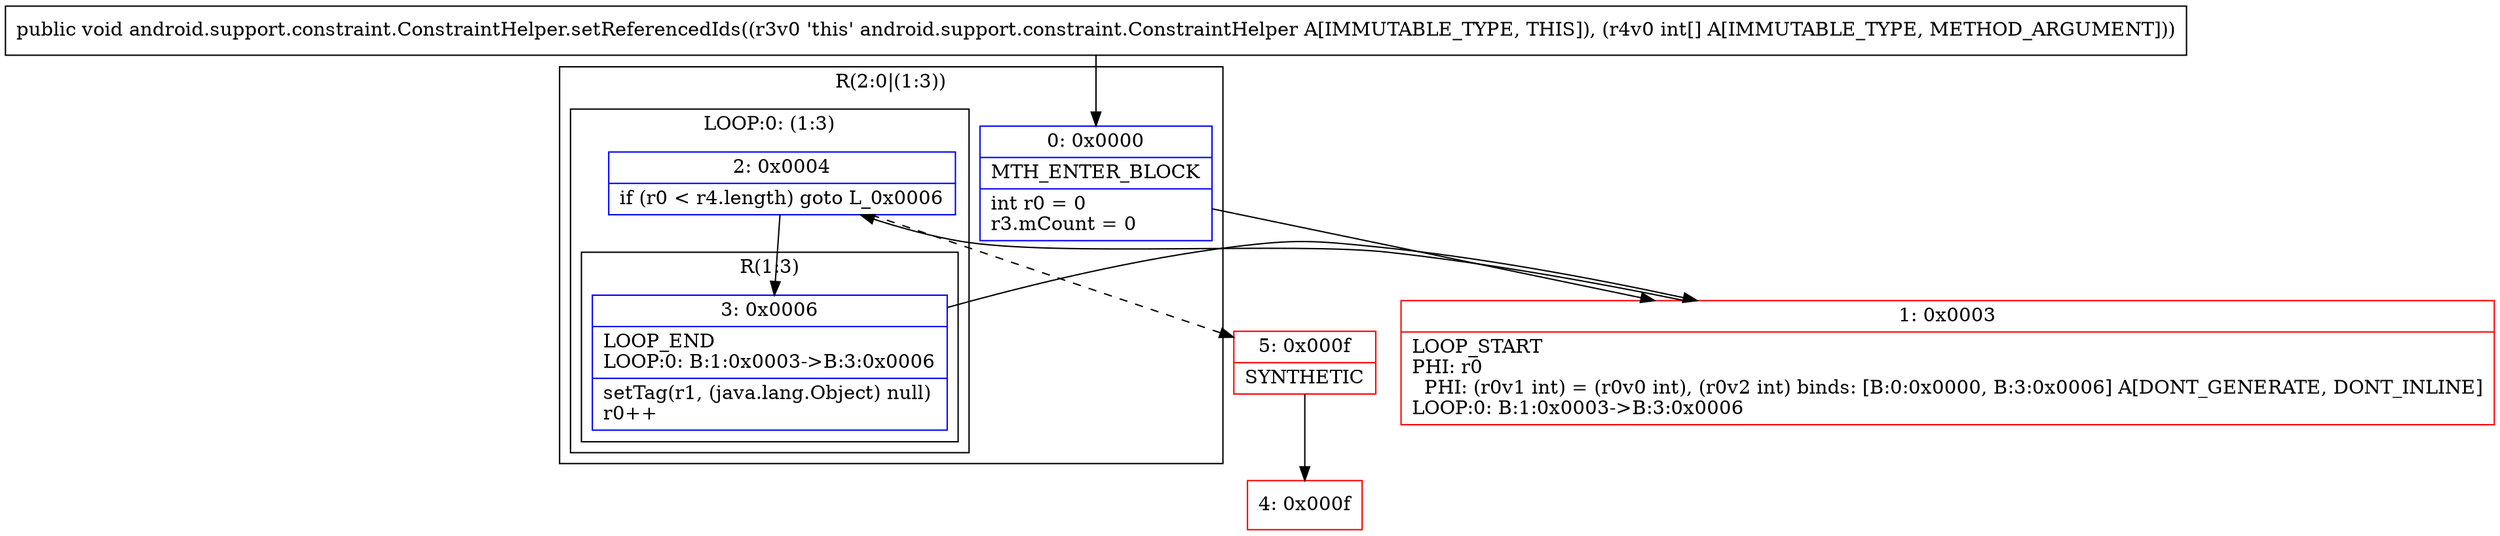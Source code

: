 digraph "CFG forandroid.support.constraint.ConstraintHelper.setReferencedIds([I)V" {
subgraph cluster_Region_565815224 {
label = "R(2:0|(1:3))";
node [shape=record,color=blue];
Node_0 [shape=record,label="{0\:\ 0x0000|MTH_ENTER_BLOCK\l|int r0 = 0\lr3.mCount = 0\l}"];
subgraph cluster_LoopRegion_781780276 {
label = "LOOP:0: (1:3)";
node [shape=record,color=blue];
Node_2 [shape=record,label="{2\:\ 0x0004|if (r0 \< r4.length) goto L_0x0006\l}"];
subgraph cluster_Region_688260638 {
label = "R(1:3)";
node [shape=record,color=blue];
Node_3 [shape=record,label="{3\:\ 0x0006|LOOP_END\lLOOP:0: B:1:0x0003\-\>B:3:0x0006\l|setTag(r1, (java.lang.Object) null)\lr0++\l}"];
}
}
}
Node_1 [shape=record,color=red,label="{1\:\ 0x0003|LOOP_START\lPHI: r0 \l  PHI: (r0v1 int) = (r0v0 int), (r0v2 int) binds: [B:0:0x0000, B:3:0x0006] A[DONT_GENERATE, DONT_INLINE]\lLOOP:0: B:1:0x0003\-\>B:3:0x0006\l}"];
Node_4 [shape=record,color=red,label="{4\:\ 0x000f}"];
Node_5 [shape=record,color=red,label="{5\:\ 0x000f|SYNTHETIC\l}"];
MethodNode[shape=record,label="{public void android.support.constraint.ConstraintHelper.setReferencedIds((r3v0 'this' android.support.constraint.ConstraintHelper A[IMMUTABLE_TYPE, THIS]), (r4v0 int[] A[IMMUTABLE_TYPE, METHOD_ARGUMENT])) }"];
MethodNode -> Node_0;
Node_0 -> Node_1;
Node_2 -> Node_3;
Node_2 -> Node_5[style=dashed];
Node_3 -> Node_1;
Node_1 -> Node_2;
Node_5 -> Node_4;
}

